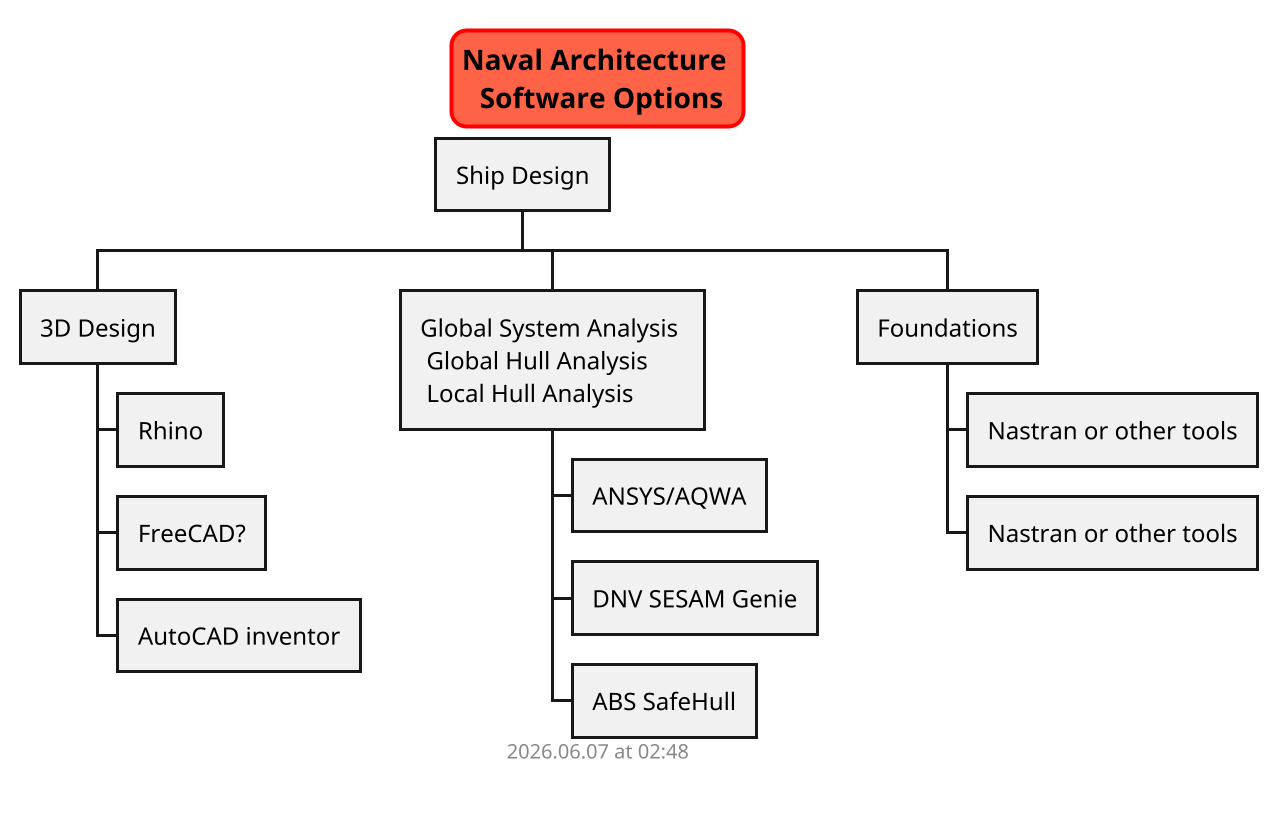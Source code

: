 @startwbs software_options

scale 2
skinparam titleBorderRoundCorner 15
skinparam titleBorderThickness 2
skinparam titleBorderColor red
skinparam titleBackgroundColor Tomato

title Naval Architecture \n Software Options

* Ship Design

** 3D Design
*** Rhino
*** FreeCAD?
*** AutoCAD inventor

** Global System Analysis \n Global Hull Analysis \n Local Hull Analysis
*** ANSYS/AQWA
*** DNV SESAM Genie
*** ABS SafeHull

** Foundations
*** Nastran or other tools
*** Nastran or other tools



footer
%date("yyyy.MM.dd' at 'HH:mm")
%filename()
end footer

@endwbs
